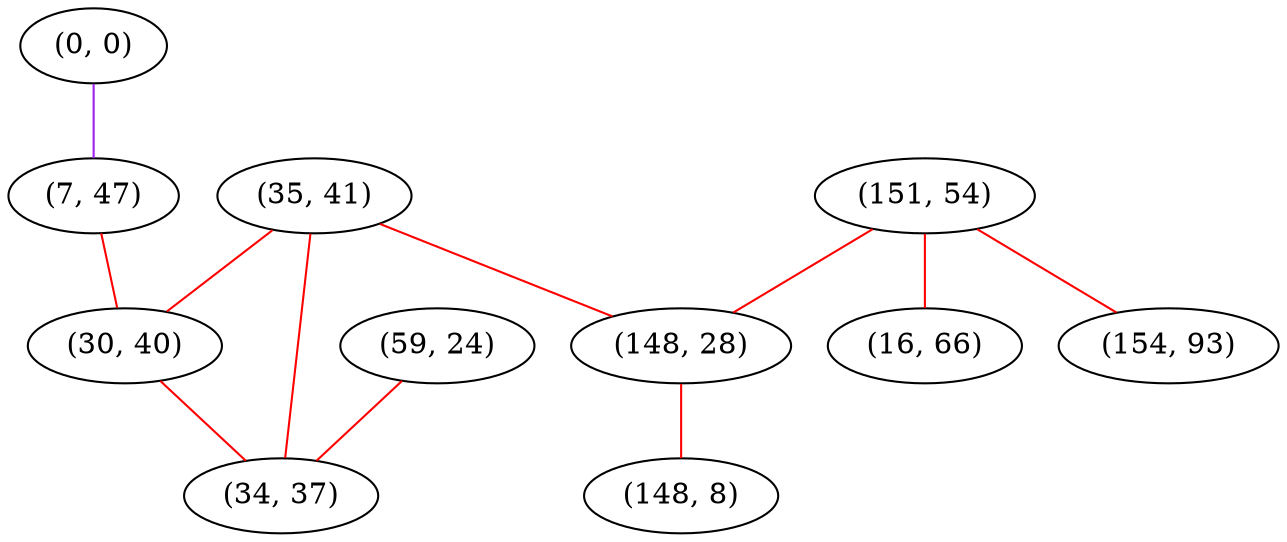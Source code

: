 graph "" {
"(35, 41)";
"(0, 0)";
"(7, 47)";
"(59, 24)";
"(151, 54)";
"(30, 40)";
"(16, 66)";
"(148, 28)";
"(148, 8)";
"(34, 37)";
"(154, 93)";
"(35, 41)" -- "(34, 37)"  [color=red, key=0, weight=1];
"(35, 41)" -- "(148, 28)"  [color=red, key=0, weight=1];
"(35, 41)" -- "(30, 40)"  [color=red, key=0, weight=1];
"(0, 0)" -- "(7, 47)"  [color=purple, key=0, weight=4];
"(7, 47)" -- "(30, 40)"  [color=red, key=0, weight=1];
"(59, 24)" -- "(34, 37)"  [color=red, key=0, weight=1];
"(151, 54)" -- "(154, 93)"  [color=red, key=0, weight=1];
"(151, 54)" -- "(148, 28)"  [color=red, key=0, weight=1];
"(151, 54)" -- "(16, 66)"  [color=red, key=0, weight=1];
"(30, 40)" -- "(34, 37)"  [color=red, key=0, weight=1];
"(148, 28)" -- "(148, 8)"  [color=red, key=0, weight=1];
}
